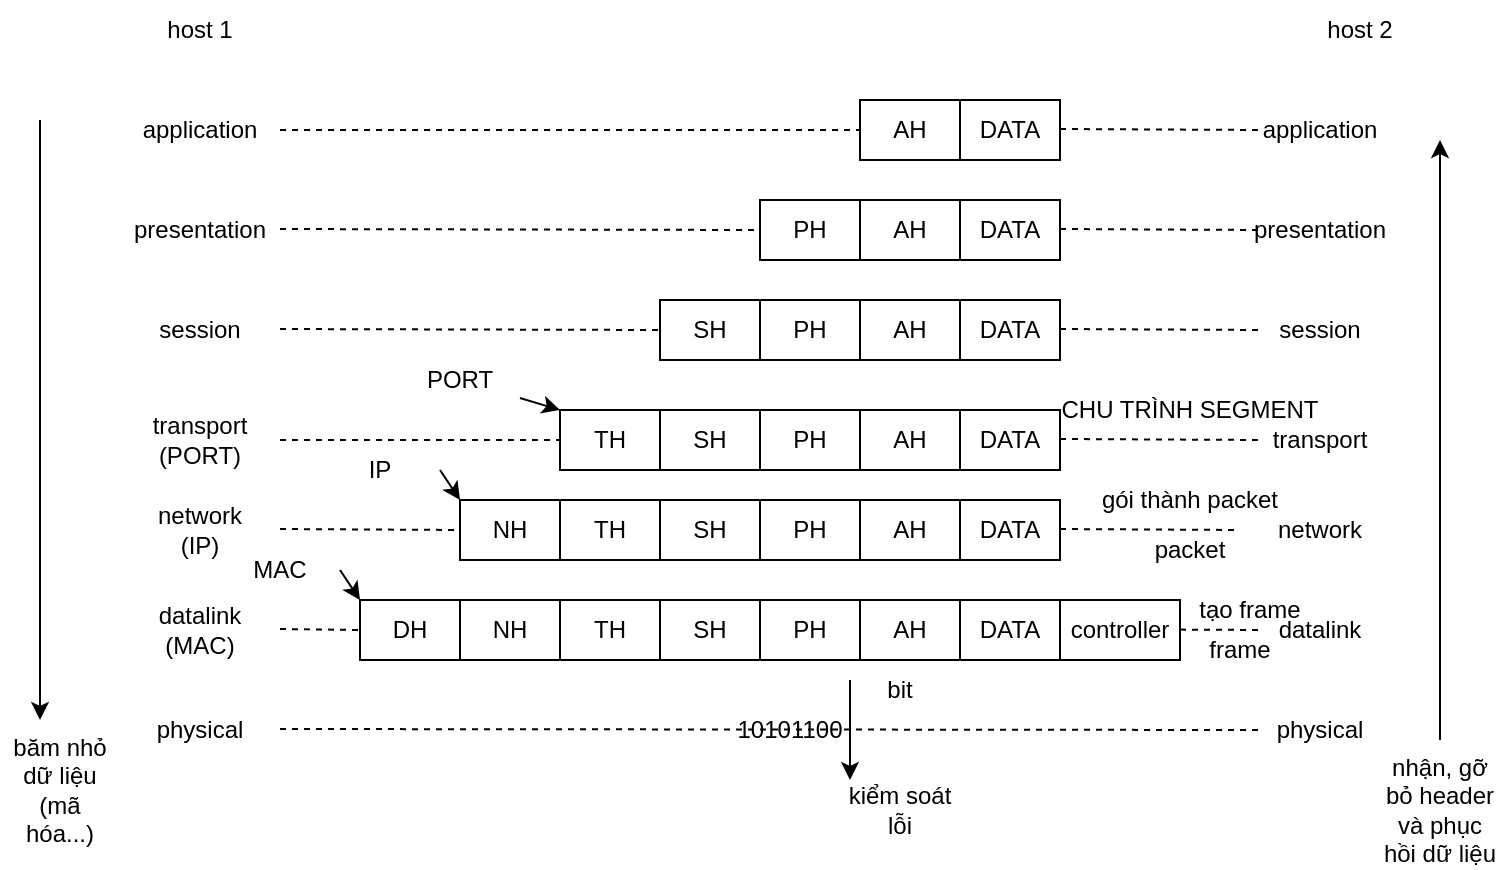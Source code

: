 <mxfile version="25.0.1">
  <diagram name="Page-1" id="7qDVB2i-8AQhjr3xlI2W">
    <mxGraphModel dx="812" dy="515" grid="1" gridSize="10" guides="1" tooltips="1" connect="1" arrows="1" fold="1" page="1" pageScale="1" pageWidth="850" pageHeight="1100" math="0" shadow="0">
      <root>
        <mxCell id="0" />
        <mxCell id="1" parent="0" />
        <mxCell id="HHL6URZeFr0VbkjdM9OA-9" value="application" style="text;html=1;align=center;verticalAlign=middle;whiteSpace=wrap;rounded=0;" parent="1" vertex="1">
          <mxGeometry x="690" y="130" width="60" height="30" as="geometry" />
        </mxCell>
        <mxCell id="HHL6URZeFr0VbkjdM9OA-10" value="presentation" style="text;html=1;align=center;verticalAlign=middle;whiteSpace=wrap;rounded=0;" parent="1" vertex="1">
          <mxGeometry x="690" y="180" width="60" height="30" as="geometry" />
        </mxCell>
        <mxCell id="HHL6URZeFr0VbkjdM9OA-11" value="session" style="text;html=1;align=center;verticalAlign=middle;whiteSpace=wrap;rounded=0;" parent="1" vertex="1">
          <mxGeometry x="690" y="230" width="60" height="30" as="geometry" />
        </mxCell>
        <mxCell id="HHL6URZeFr0VbkjdM9OA-12" value="transport" style="text;html=1;align=center;verticalAlign=middle;whiteSpace=wrap;rounded=0;" parent="1" vertex="1">
          <mxGeometry x="690" y="285" width="60" height="30" as="geometry" />
        </mxCell>
        <mxCell id="HHL6URZeFr0VbkjdM9OA-13" value="network" style="text;html=1;align=center;verticalAlign=middle;whiteSpace=wrap;rounded=0;" parent="1" vertex="1">
          <mxGeometry x="690" y="330" width="60" height="30" as="geometry" />
        </mxCell>
        <mxCell id="HHL6URZeFr0VbkjdM9OA-14" value="datalink" style="text;html=1;align=center;verticalAlign=middle;whiteSpace=wrap;rounded=0;" parent="1" vertex="1">
          <mxGeometry x="690" y="380" width="60" height="30" as="geometry" />
        </mxCell>
        <mxCell id="HHL6URZeFr0VbkjdM9OA-15" value="physical" style="text;html=1;align=center;verticalAlign=middle;whiteSpace=wrap;rounded=0;" parent="1" vertex="1">
          <mxGeometry x="690" y="430" width="60" height="30" as="geometry" />
        </mxCell>
        <mxCell id="HHL6URZeFr0VbkjdM9OA-17" value="application" style="text;html=1;align=center;verticalAlign=middle;whiteSpace=wrap;rounded=0;" parent="1" vertex="1">
          <mxGeometry x="130" y="130" width="60" height="30" as="geometry" />
        </mxCell>
        <mxCell id="HHL6URZeFr0VbkjdM9OA-18" value="presentation" style="text;html=1;align=center;verticalAlign=middle;whiteSpace=wrap;rounded=0;" parent="1" vertex="1">
          <mxGeometry x="130" y="180" width="60" height="30" as="geometry" />
        </mxCell>
        <mxCell id="HHL6URZeFr0VbkjdM9OA-19" value="session" style="text;html=1;align=center;verticalAlign=middle;whiteSpace=wrap;rounded=0;" parent="1" vertex="1">
          <mxGeometry x="130" y="230" width="60" height="30" as="geometry" />
        </mxCell>
        <mxCell id="HHL6URZeFr0VbkjdM9OA-20" value="transport (PORT)" style="text;html=1;align=center;verticalAlign=middle;whiteSpace=wrap;rounded=0;" parent="1" vertex="1">
          <mxGeometry x="130" y="285" width="60" height="30" as="geometry" />
        </mxCell>
        <mxCell id="HHL6URZeFr0VbkjdM9OA-21" value="network (IP)" style="text;html=1;align=center;verticalAlign=middle;whiteSpace=wrap;rounded=0;" parent="1" vertex="1">
          <mxGeometry x="130" y="330" width="60" height="30" as="geometry" />
        </mxCell>
        <mxCell id="HHL6URZeFr0VbkjdM9OA-22" value="datalink (MAC)" style="text;html=1;align=center;verticalAlign=middle;whiteSpace=wrap;rounded=0;" parent="1" vertex="1">
          <mxGeometry x="130" y="380" width="60" height="30" as="geometry" />
        </mxCell>
        <mxCell id="HHL6URZeFr0VbkjdM9OA-23" value="physical" style="text;html=1;align=center;verticalAlign=middle;whiteSpace=wrap;rounded=0;" parent="1" vertex="1">
          <mxGeometry x="130" y="430" width="60" height="30" as="geometry" />
        </mxCell>
        <mxCell id="HHL6URZeFr0VbkjdM9OA-24" value="AH" style="rounded=0;whiteSpace=wrap;html=1;" parent="1" vertex="1">
          <mxGeometry x="490" y="130" width="50" height="30" as="geometry" />
        </mxCell>
        <mxCell id="HHL6URZeFr0VbkjdM9OA-25" value="AH" style="rounded=0;whiteSpace=wrap;html=1;" parent="1" vertex="1">
          <mxGeometry x="490" y="180" width="50" height="30" as="geometry" />
        </mxCell>
        <mxCell id="HHL6URZeFr0VbkjdM9OA-26" value="AH" style="rounded=0;whiteSpace=wrap;html=1;" parent="1" vertex="1">
          <mxGeometry x="490" y="230" width="50" height="30" as="geometry" />
        </mxCell>
        <mxCell id="HHL6URZeFr0VbkjdM9OA-27" value="AH" style="rounded=0;whiteSpace=wrap;html=1;" parent="1" vertex="1">
          <mxGeometry x="490" y="285" width="50" height="30" as="geometry" />
        </mxCell>
        <mxCell id="HHL6URZeFr0VbkjdM9OA-28" value="AH" style="rounded=0;whiteSpace=wrap;html=1;" parent="1" vertex="1">
          <mxGeometry x="490" y="330" width="50" height="30" as="geometry" />
        </mxCell>
        <mxCell id="HHL6URZeFr0VbkjdM9OA-29" value="AH" style="rounded=0;whiteSpace=wrap;html=1;" parent="1" vertex="1">
          <mxGeometry x="490" y="380" width="50" height="30" as="geometry" />
        </mxCell>
        <mxCell id="HHL6URZeFr0VbkjdM9OA-31" value="DATA" style="rounded=0;whiteSpace=wrap;html=1;" parent="1" vertex="1">
          <mxGeometry x="540" y="130" width="50" height="30" as="geometry" />
        </mxCell>
        <mxCell id="HHL6URZeFr0VbkjdM9OA-32" value="DATA" style="rounded=0;whiteSpace=wrap;html=1;" parent="1" vertex="1">
          <mxGeometry x="540" y="180" width="50" height="30" as="geometry" />
        </mxCell>
        <mxCell id="HHL6URZeFr0VbkjdM9OA-33" value="DATA" style="rounded=0;whiteSpace=wrap;html=1;" parent="1" vertex="1">
          <mxGeometry x="540" y="230" width="50" height="30" as="geometry" />
        </mxCell>
        <mxCell id="HHL6URZeFr0VbkjdM9OA-34" value="DATA" style="rounded=0;whiteSpace=wrap;html=1;" parent="1" vertex="1">
          <mxGeometry x="540" y="285" width="50" height="30" as="geometry" />
        </mxCell>
        <mxCell id="HHL6URZeFr0VbkjdM9OA-36" value="DATA" style="rounded=0;whiteSpace=wrap;html=1;" parent="1" vertex="1">
          <mxGeometry x="540" y="330" width="50" height="30" as="geometry" />
        </mxCell>
        <mxCell id="HHL6URZeFr0VbkjdM9OA-37" value="DATA" style="rounded=0;whiteSpace=wrap;html=1;" parent="1" vertex="1">
          <mxGeometry x="540" y="380" width="50" height="30" as="geometry" />
        </mxCell>
        <mxCell id="HHL6URZeFr0VbkjdM9OA-39" value="PH" style="rounded=0;whiteSpace=wrap;html=1;" parent="1" vertex="1">
          <mxGeometry x="440" y="180" width="50" height="30" as="geometry" />
        </mxCell>
        <mxCell id="HHL6URZeFr0VbkjdM9OA-40" value="PH" style="rounded=0;whiteSpace=wrap;html=1;" parent="1" vertex="1">
          <mxGeometry x="440" y="230" width="50" height="30" as="geometry" />
        </mxCell>
        <mxCell id="HHL6URZeFr0VbkjdM9OA-41" value="SH" style="rounded=0;whiteSpace=wrap;html=1;" parent="1" vertex="1">
          <mxGeometry x="390" y="230" width="50" height="30" as="geometry" />
        </mxCell>
        <mxCell id="HHL6URZeFr0VbkjdM9OA-42" value="SH" style="rounded=0;whiteSpace=wrap;html=1;" parent="1" vertex="1">
          <mxGeometry x="390" y="285" width="50" height="30" as="geometry" />
        </mxCell>
        <mxCell id="HHL6URZeFr0VbkjdM9OA-43" value="PH" style="rounded=0;whiteSpace=wrap;html=1;" parent="1" vertex="1">
          <mxGeometry x="440" y="285" width="50" height="30" as="geometry" />
        </mxCell>
        <mxCell id="HHL6URZeFr0VbkjdM9OA-44" value="SH" style="rounded=0;whiteSpace=wrap;html=1;" parent="1" vertex="1">
          <mxGeometry x="390" y="330" width="50" height="30" as="geometry" />
        </mxCell>
        <mxCell id="HHL6URZeFr0VbkjdM9OA-45" value="PH" style="rounded=0;whiteSpace=wrap;html=1;" parent="1" vertex="1">
          <mxGeometry x="440" y="330" width="50" height="30" as="geometry" />
        </mxCell>
        <mxCell id="HHL6URZeFr0VbkjdM9OA-46" value="TH" style="rounded=0;whiteSpace=wrap;html=1;" parent="1" vertex="1">
          <mxGeometry x="340" y="285" width="50" height="30" as="geometry" />
        </mxCell>
        <mxCell id="HHL6URZeFr0VbkjdM9OA-47" value="TH" style="rounded=0;whiteSpace=wrap;html=1;" parent="1" vertex="1">
          <mxGeometry x="340" y="330" width="50" height="30" as="geometry" />
        </mxCell>
        <mxCell id="HHL6URZeFr0VbkjdM9OA-49" value="PH" style="rounded=0;whiteSpace=wrap;html=1;" parent="1" vertex="1">
          <mxGeometry x="440" y="380" width="50" height="30" as="geometry" />
        </mxCell>
        <mxCell id="HHL6URZeFr0VbkjdM9OA-50" value="TH" style="rounded=0;whiteSpace=wrap;html=1;" parent="1" vertex="1">
          <mxGeometry x="340" y="380" width="50" height="30" as="geometry" />
        </mxCell>
        <mxCell id="HHL6URZeFr0VbkjdM9OA-51" value="SH" style="rounded=0;whiteSpace=wrap;html=1;" parent="1" vertex="1">
          <mxGeometry x="390" y="380" width="50" height="30" as="geometry" />
        </mxCell>
        <mxCell id="HHL6URZeFr0VbkjdM9OA-52" value="NH" style="rounded=0;whiteSpace=wrap;html=1;" parent="1" vertex="1">
          <mxGeometry x="290" y="330" width="50" height="30" as="geometry" />
        </mxCell>
        <mxCell id="HHL6URZeFr0VbkjdM9OA-53" value="NH" style="rounded=0;whiteSpace=wrap;html=1;" parent="1" vertex="1">
          <mxGeometry x="290" y="380" width="50" height="30" as="geometry" />
        </mxCell>
        <mxCell id="HHL6URZeFr0VbkjdM9OA-54" value="DH" style="rounded=0;whiteSpace=wrap;html=1;" parent="1" vertex="1">
          <mxGeometry x="240" y="380" width="50" height="30" as="geometry" />
        </mxCell>
        <mxCell id="HHL6URZeFr0VbkjdM9OA-55" value="packet" style="text;html=1;align=center;verticalAlign=middle;whiteSpace=wrap;rounded=0;" parent="1" vertex="1">
          <mxGeometry x="625" y="340" width="60" height="30" as="geometry" />
        </mxCell>
        <mxCell id="HHL6URZeFr0VbkjdM9OA-56" value="frame" style="text;html=1;align=center;verticalAlign=middle;whiteSpace=wrap;rounded=0;" parent="1" vertex="1">
          <mxGeometry x="650" y="390" width="60" height="30" as="geometry" />
        </mxCell>
        <mxCell id="PtRu-Xx0qi0sf3VICsNN-1" value="" style="endArrow=none;dashed=1;html=1;rounded=0;entryX=0;entryY=0.5;entryDx=0;entryDy=0;" edge="1" parent="1" target="HHL6URZeFr0VbkjdM9OA-24">
          <mxGeometry width="50" height="50" relative="1" as="geometry">
            <mxPoint x="200" y="145" as="sourcePoint" />
            <mxPoint x="450" y="360" as="targetPoint" />
          </mxGeometry>
        </mxCell>
        <mxCell id="PtRu-Xx0qi0sf3VICsNN-2" value="" style="endArrow=none;dashed=1;html=1;rounded=0;" edge="1" parent="1">
          <mxGeometry width="50" height="50" relative="1" as="geometry">
            <mxPoint x="590" y="144.5" as="sourcePoint" />
            <mxPoint x="690" y="145" as="targetPoint" />
          </mxGeometry>
        </mxCell>
        <mxCell id="PtRu-Xx0qi0sf3VICsNN-4" value="" style="endArrow=none;dashed=1;html=1;rounded=0;" edge="1" parent="1">
          <mxGeometry width="50" height="50" relative="1" as="geometry">
            <mxPoint x="200" y="194.5" as="sourcePoint" />
            <mxPoint x="440" y="195" as="targetPoint" />
          </mxGeometry>
        </mxCell>
        <mxCell id="PtRu-Xx0qi0sf3VICsNN-5" value="" style="endArrow=none;dashed=1;html=1;rounded=0;entryX=0;entryY=0.5;entryDx=0;entryDy=0;" edge="1" parent="1" target="HHL6URZeFr0VbkjdM9OA-10">
          <mxGeometry width="50" height="50" relative="1" as="geometry">
            <mxPoint x="590" y="194.5" as="sourcePoint" />
            <mxPoint x="830" y="195" as="targetPoint" />
          </mxGeometry>
        </mxCell>
        <mxCell id="PtRu-Xx0qi0sf3VICsNN-6" value="" style="endArrow=none;dashed=1;html=1;rounded=0;" edge="1" parent="1">
          <mxGeometry width="50" height="50" relative="1" as="geometry">
            <mxPoint x="200" y="244.5" as="sourcePoint" />
            <mxPoint x="390" y="245" as="targetPoint" />
          </mxGeometry>
        </mxCell>
        <mxCell id="PtRu-Xx0qi0sf3VICsNN-7" value="" style="endArrow=none;dashed=1;html=1;rounded=0;entryX=0;entryY=0.5;entryDx=0;entryDy=0;" edge="1" parent="1" target="HHL6URZeFr0VbkjdM9OA-11">
          <mxGeometry width="50" height="50" relative="1" as="geometry">
            <mxPoint x="590" y="244.5" as="sourcePoint" />
            <mxPoint x="680" y="245" as="targetPoint" />
          </mxGeometry>
        </mxCell>
        <mxCell id="PtRu-Xx0qi0sf3VICsNN-8" value="" style="endArrow=none;dashed=1;html=1;rounded=0;entryX=0;entryY=0.5;entryDx=0;entryDy=0;" edge="1" parent="1" target="HHL6URZeFr0VbkjdM9OA-46">
          <mxGeometry width="50" height="50" relative="1" as="geometry">
            <mxPoint x="200" y="300" as="sourcePoint" />
            <mxPoint x="340" y="301" as="targetPoint" />
          </mxGeometry>
        </mxCell>
        <mxCell id="PtRu-Xx0qi0sf3VICsNN-11" value="" style="endArrow=none;dashed=1;html=1;rounded=0;" edge="1" parent="1">
          <mxGeometry width="50" height="50" relative="1" as="geometry">
            <mxPoint x="590" y="299.5" as="sourcePoint" />
            <mxPoint x="690" y="300" as="targetPoint" />
          </mxGeometry>
        </mxCell>
        <mxCell id="PtRu-Xx0qi0sf3VICsNN-12" value="" style="endArrow=none;dashed=1;html=1;rounded=0;" edge="1" parent="1">
          <mxGeometry width="50" height="50" relative="1" as="geometry">
            <mxPoint x="200" y="344.5" as="sourcePoint" />
            <mxPoint x="290" y="345" as="targetPoint" />
          </mxGeometry>
        </mxCell>
        <mxCell id="PtRu-Xx0qi0sf3VICsNN-13" value="" style="endArrow=none;dashed=1;html=1;rounded=0;" edge="1" parent="1">
          <mxGeometry width="50" height="50" relative="1" as="geometry">
            <mxPoint x="590" y="344.5" as="sourcePoint" />
            <mxPoint x="680" y="345" as="targetPoint" />
          </mxGeometry>
        </mxCell>
        <mxCell id="PtRu-Xx0qi0sf3VICsNN-14" value="CHU TRÌNH SEGMENT" style="text;html=1;align=center;verticalAlign=middle;whiteSpace=wrap;rounded=0;" vertex="1" parent="1">
          <mxGeometry x="580" y="270" width="150" height="30" as="geometry" />
        </mxCell>
        <mxCell id="PtRu-Xx0qi0sf3VICsNN-16" value="tạo frame" style="text;html=1;align=center;verticalAlign=middle;whiteSpace=wrap;rounded=0;" vertex="1" parent="1">
          <mxGeometry x="610" y="370" width="150" height="30" as="geometry" />
        </mxCell>
        <mxCell id="PtRu-Xx0qi0sf3VICsNN-17" value="10101100" style="text;html=1;align=center;verticalAlign=middle;whiteSpace=wrap;rounded=0;" vertex="1" parent="1">
          <mxGeometry x="425" y="430" width="60" height="30" as="geometry" />
        </mxCell>
        <mxCell id="PtRu-Xx0qi0sf3VICsNN-19" value="" style="endArrow=none;dashed=1;html=1;rounded=0;entryX=0;entryY=0.5;entryDx=0;entryDy=0;" edge="1" parent="1" target="HHL6URZeFr0VbkjdM9OA-15">
          <mxGeometry width="50" height="50" relative="1" as="geometry">
            <mxPoint x="200" y="444.5" as="sourcePoint" />
            <mxPoint x="290" y="445" as="targetPoint" />
          </mxGeometry>
        </mxCell>
        <mxCell id="PtRu-Xx0qi0sf3VICsNN-20" value="" style="endArrow=none;dashed=1;html=1;rounded=0;" edge="1" parent="1">
          <mxGeometry width="50" height="50" relative="1" as="geometry">
            <mxPoint x="200" y="394.5" as="sourcePoint" />
            <mxPoint x="240" y="395" as="targetPoint" />
          </mxGeometry>
        </mxCell>
        <mxCell id="PtRu-Xx0qi0sf3VICsNN-21" value="" style="endArrow=none;dashed=1;html=1;rounded=0;entryX=0;entryY=0.5;entryDx=0;entryDy=0;" edge="1" parent="1" target="HHL6URZeFr0VbkjdM9OA-14">
          <mxGeometry width="50" height="50" relative="1" as="geometry">
            <mxPoint x="590" y="394.5" as="sourcePoint" />
            <mxPoint x="630" y="395" as="targetPoint" />
          </mxGeometry>
        </mxCell>
        <mxCell id="PtRu-Xx0qi0sf3VICsNN-22" value="" style="endArrow=classic;html=1;rounded=0;" edge="1" parent="1">
          <mxGeometry width="50" height="50" relative="1" as="geometry">
            <mxPoint x="780" y="450" as="sourcePoint" />
            <mxPoint x="780" y="150" as="targetPoint" />
          </mxGeometry>
        </mxCell>
        <mxCell id="PtRu-Xx0qi0sf3VICsNN-23" value="băm nhỏ dữ liệu&lt;div&gt;(mã hóa...)&lt;/div&gt;" style="text;html=1;align=center;verticalAlign=middle;whiteSpace=wrap;rounded=0;" vertex="1" parent="1">
          <mxGeometry x="60" y="460" width="60" height="30" as="geometry" />
        </mxCell>
        <mxCell id="PtRu-Xx0qi0sf3VICsNN-24" value="kiểm soát lỗi" style="text;html=1;align=center;verticalAlign=middle;whiteSpace=wrap;rounded=0;" vertex="1" parent="1">
          <mxGeometry x="480" y="470" width="60" height="30" as="geometry" />
        </mxCell>
        <mxCell id="PtRu-Xx0qi0sf3VICsNN-25" value="bit" style="text;html=1;align=center;verticalAlign=middle;whiteSpace=wrap;rounded=0;" vertex="1" parent="1">
          <mxGeometry x="480" y="410" width="60" height="30" as="geometry" />
        </mxCell>
        <mxCell id="PtRu-Xx0qi0sf3VICsNN-28" value="controller" style="rounded=0;whiteSpace=wrap;html=1;" vertex="1" parent="1">
          <mxGeometry x="590" y="380" width="60" height="30" as="geometry" />
        </mxCell>
        <mxCell id="PtRu-Xx0qi0sf3VICsNN-31" value="" style="endArrow=classic;html=1;rounded=0;" edge="1" parent="1">
          <mxGeometry width="50" height="50" relative="1" as="geometry">
            <mxPoint x="80" y="140" as="sourcePoint" />
            <mxPoint x="80" y="440" as="targetPoint" />
          </mxGeometry>
        </mxCell>
        <mxCell id="PtRu-Xx0qi0sf3VICsNN-32" value="" style="endArrow=classic;html=1;rounded=0;" edge="1" parent="1">
          <mxGeometry width="50" height="50" relative="1" as="geometry">
            <mxPoint x="485" y="420" as="sourcePoint" />
            <mxPoint x="485" y="470" as="targetPoint" />
          </mxGeometry>
        </mxCell>
        <mxCell id="PtRu-Xx0qi0sf3VICsNN-33" value="nhận, gỡ bỏ header và phục hồi dữ liệu" style="text;html=1;align=center;verticalAlign=middle;whiteSpace=wrap;rounded=0;" vertex="1" parent="1">
          <mxGeometry x="750" y="470" width="60" height="30" as="geometry" />
        </mxCell>
        <mxCell id="PtRu-Xx0qi0sf3VICsNN-34" value="gói thành packet" style="text;html=1;align=center;verticalAlign=middle;whiteSpace=wrap;rounded=0;" vertex="1" parent="1">
          <mxGeometry x="580" y="315" width="150" height="30" as="geometry" />
        </mxCell>
        <mxCell id="PtRu-Xx0qi0sf3VICsNN-35" value="host 1" style="text;html=1;align=center;verticalAlign=middle;whiteSpace=wrap;rounded=0;" vertex="1" parent="1">
          <mxGeometry x="130" y="80" width="60" height="30" as="geometry" />
        </mxCell>
        <mxCell id="PtRu-Xx0qi0sf3VICsNN-36" value="host 2" style="text;html=1;align=center;verticalAlign=middle;whiteSpace=wrap;rounded=0;" vertex="1" parent="1">
          <mxGeometry x="710" y="80" width="60" height="30" as="geometry" />
        </mxCell>
        <mxCell id="PtRu-Xx0qi0sf3VICsNN-37" value="PORT" style="text;html=1;align=center;verticalAlign=middle;whiteSpace=wrap;rounded=0;" vertex="1" parent="1">
          <mxGeometry x="260" y="255" width="60" height="30" as="geometry" />
        </mxCell>
        <mxCell id="PtRu-Xx0qi0sf3VICsNN-39" value="IP" style="text;html=1;align=center;verticalAlign=middle;whiteSpace=wrap;rounded=0;" vertex="1" parent="1">
          <mxGeometry x="220" y="300" width="60" height="30" as="geometry" />
        </mxCell>
        <mxCell id="PtRu-Xx0qi0sf3VICsNN-40" value="MAC" style="text;html=1;align=center;verticalAlign=middle;whiteSpace=wrap;rounded=0;" vertex="1" parent="1">
          <mxGeometry x="170" y="350" width="60" height="30" as="geometry" />
        </mxCell>
        <mxCell id="PtRu-Xx0qi0sf3VICsNN-43" value="" style="endArrow=classic;html=1;rounded=0;entryX=0;entryY=0;entryDx=0;entryDy=0;" edge="1" parent="1" source="PtRu-Xx0qi0sf3VICsNN-37" target="HHL6URZeFr0VbkjdM9OA-46">
          <mxGeometry width="50" height="50" relative="1" as="geometry">
            <mxPoint x="380" y="380" as="sourcePoint" />
            <mxPoint x="430" y="330" as="targetPoint" />
          </mxGeometry>
        </mxCell>
        <mxCell id="PtRu-Xx0qi0sf3VICsNN-44" value="" style="endArrow=classic;html=1;rounded=0;exitX=1;exitY=0.5;exitDx=0;exitDy=0;" edge="1" parent="1" source="PtRu-Xx0qi0sf3VICsNN-39">
          <mxGeometry width="50" height="50" relative="1" as="geometry">
            <mxPoint x="280" y="330" as="sourcePoint" />
            <mxPoint x="290" y="330" as="targetPoint" />
          </mxGeometry>
        </mxCell>
        <mxCell id="PtRu-Xx0qi0sf3VICsNN-45" value="" style="endArrow=classic;html=1;rounded=0;exitX=1;exitY=0.5;exitDx=0;exitDy=0;entryX=0;entryY=0;entryDx=0;entryDy=0;" edge="1" parent="1" source="PtRu-Xx0qi0sf3VICsNN-40" target="HHL6URZeFr0VbkjdM9OA-54">
          <mxGeometry width="50" height="50" relative="1" as="geometry">
            <mxPoint x="380" y="380" as="sourcePoint" />
            <mxPoint x="430" y="330" as="targetPoint" />
          </mxGeometry>
        </mxCell>
      </root>
    </mxGraphModel>
  </diagram>
</mxfile>
